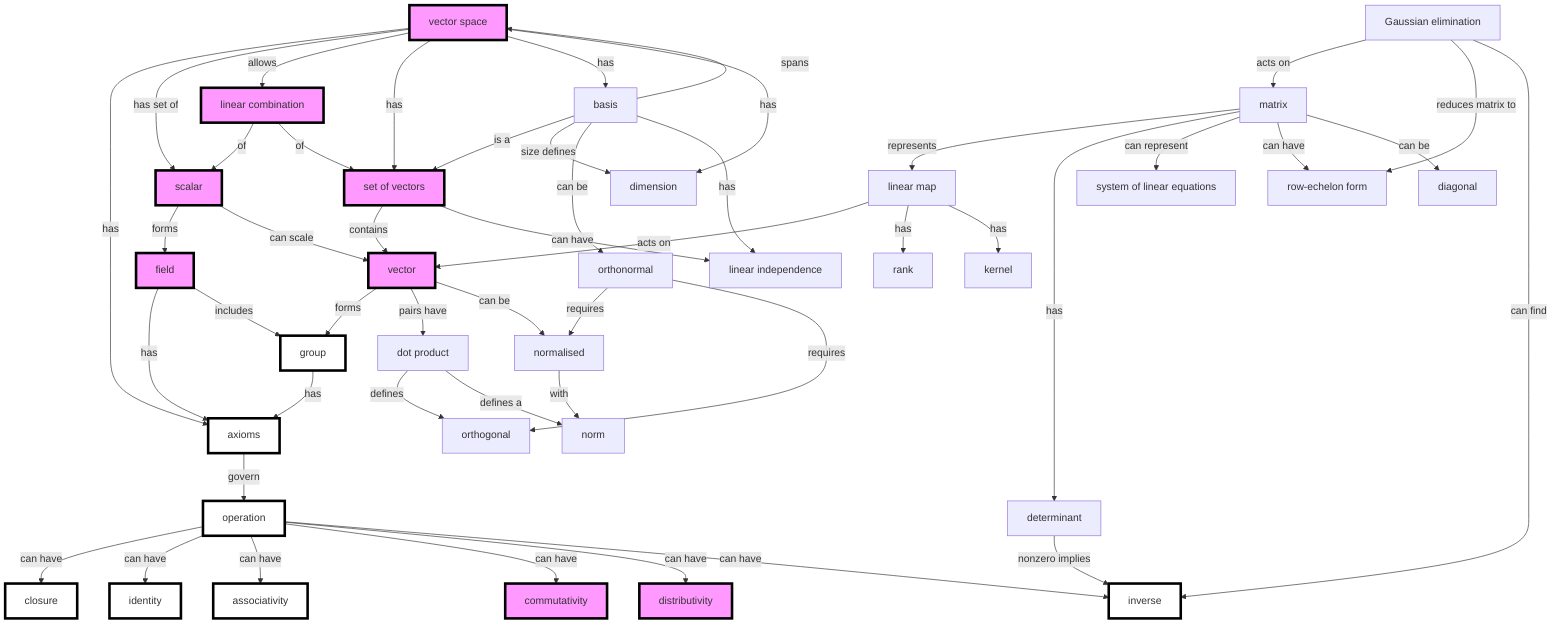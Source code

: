 graph TB
    op[operation]:::previous -- can have --> closure:::previous
    op -- can have --> identity:::previous
    op -- can have --> associativity:::previous
    op -- can have --> commutativity:::today
    op -- can have --> distributivity:::today
    op -- can have --> inverse:::previous


    scalar -- forms --> field:::today

    scalar:::today -- can scale --> vector:::today

    vector -- forms --> group:::previous
    vector -- pairs have --> dp[dot product]
    dp -- defines --> orthogonal
    vector -- can be --> normalised
    normalised -- with --> norm
    vs -- has --> axioms:::previous

    vs -- has set of --> scalar
    vs -- allows --> lincomb[linear combination]:::today
    vs[vector space]:::today -- has --> vectorset:::today

    vs -- has --> basis

    vs -- has --> dimension

    vectorset -- contains --> vector
    basis -- spans --> vs
    lincomb -- of --> scalar
    lincomb -- of --> vectorset
    field:::today -- has --> axioms
    group:::previous -- has --> axioms
    field -- includes --> group

    basis -- is a --> vectorset
    basis -- size defines --> dimension
    basis -- can be -->orthonormal
    orthonormal -- requires --> normalised

    orthonormal -- requires --> orthogonal
    dp -- defines a --> norm

    lm[linear map] -- acts on --> vector
    matrix -- represents --> lm
    matrix -- has --> determinant
    determinant -- nonzero implies --> inverse
    matrix -- can represent --> lineq[system of linear equations]
    ge[Gaussian elimination] -- acts on --> matrix
    ge -- reduces matrix to --> ref[row-echelon form]
    matrix -- can have --> ref
    matrix -- can be --> diagonal

    vectorset[set of vectors]
    vectorset -- can have --> indep[linear independence]
    basis -- has --> indep
    lm -- has --> rank
    lm -- has --> kernel
    ge  -- can find --> inverse
    axioms:::previous -- govern --> op

classDef today fill:#f9f,stroke:#000,stroke-width:4px;
classDef previous fill:#fff,stroke:#000,stroke-width:4px;